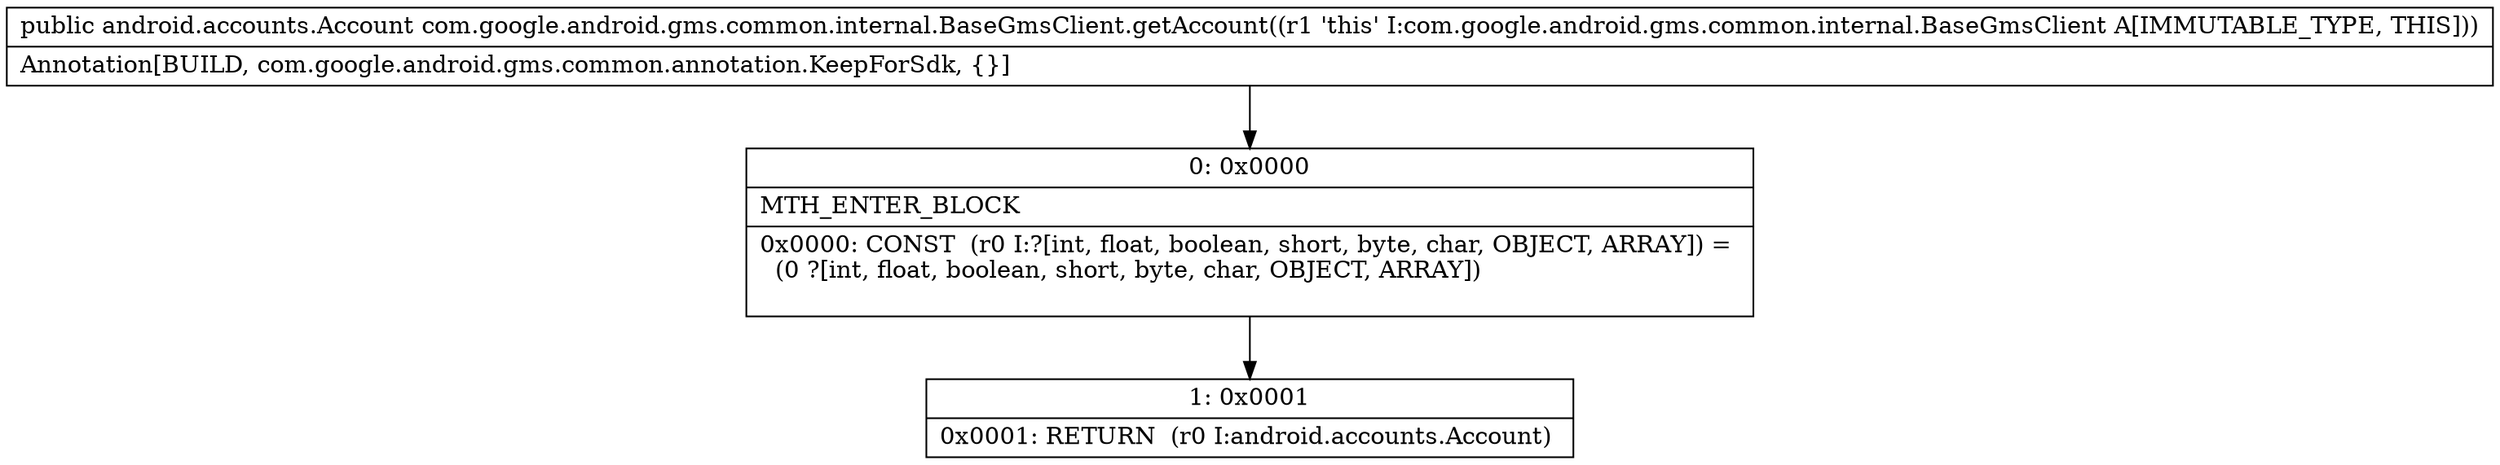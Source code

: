 digraph "CFG forcom.google.android.gms.common.internal.BaseGmsClient.getAccount()Landroid\/accounts\/Account;" {
Node_0 [shape=record,label="{0\:\ 0x0000|MTH_ENTER_BLOCK\l|0x0000: CONST  (r0 I:?[int, float, boolean, short, byte, char, OBJECT, ARRAY]) = \l  (0 ?[int, float, boolean, short, byte, char, OBJECT, ARRAY])\l \l}"];
Node_1 [shape=record,label="{1\:\ 0x0001|0x0001: RETURN  (r0 I:android.accounts.Account) \l}"];
MethodNode[shape=record,label="{public android.accounts.Account com.google.android.gms.common.internal.BaseGmsClient.getAccount((r1 'this' I:com.google.android.gms.common.internal.BaseGmsClient A[IMMUTABLE_TYPE, THIS]))  | Annotation[BUILD, com.google.android.gms.common.annotation.KeepForSdk, \{\}]\l}"];
MethodNode -> Node_0;
Node_0 -> Node_1;
}

